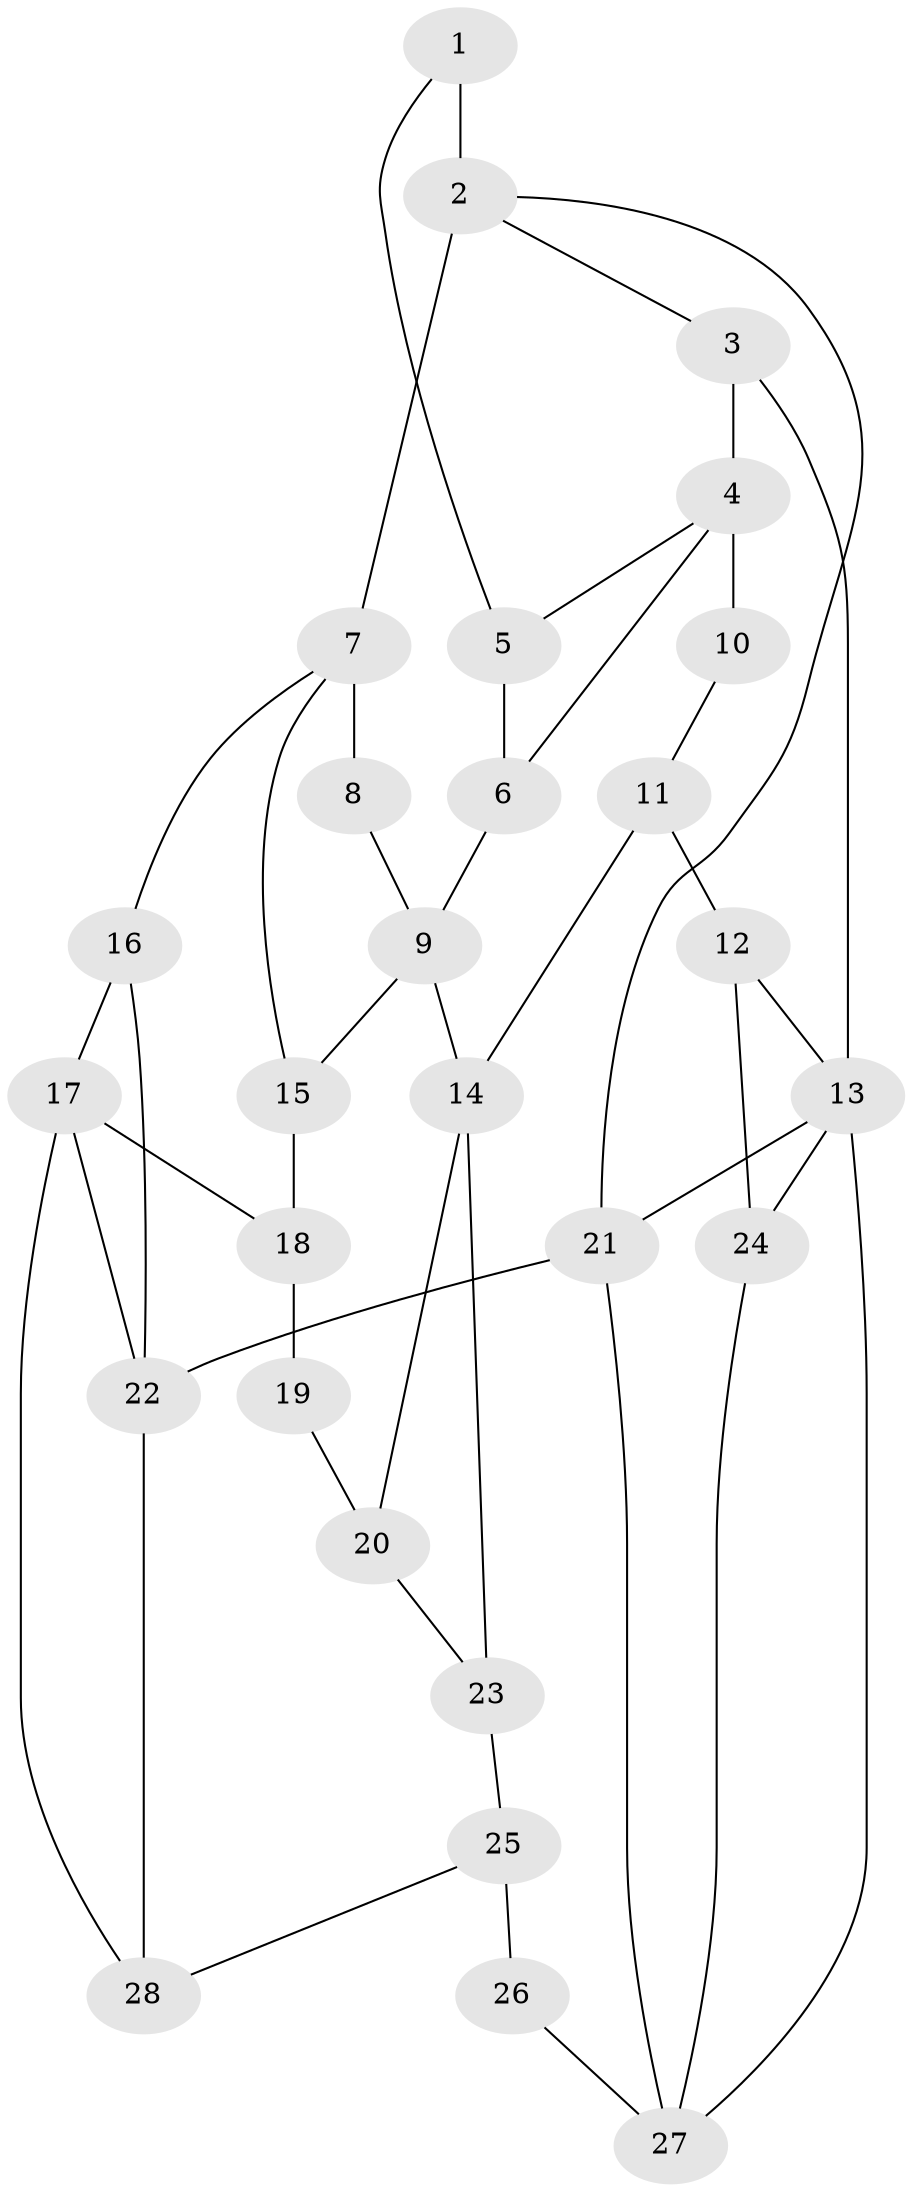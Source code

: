 // original degree distribution, {3: 0.030303030303030304, 6: 0.22727272727272727, 4: 0.25757575757575757, 5: 0.48484848484848486}
// Generated by graph-tools (version 1.1) at 2025/54/03/04/25 22:54:15]
// undirected, 28 vertices, 45 edges
graph export_dot {
  node [color=gray90,style=filled];
  1;
  2;
  3;
  4;
  5;
  6;
  7;
  8;
  9;
  10;
  11;
  12;
  13;
  14;
  15;
  16;
  17;
  18;
  19;
  20;
  21;
  22;
  23;
  24;
  25;
  26;
  27;
  28;
  1 -- 2 [weight=2.0];
  1 -- 5 [weight=1.0];
  2 -- 3 [weight=1.0];
  2 -- 7 [weight=2.0];
  2 -- 21 [weight=1.0];
  3 -- 4 [weight=2.0];
  3 -- 13 [weight=2.0];
  4 -- 5 [weight=1.0];
  4 -- 6 [weight=1.0];
  4 -- 10 [weight=2.0];
  5 -- 6 [weight=1.0];
  6 -- 9 [weight=1.0];
  7 -- 8 [weight=2.0];
  7 -- 15 [weight=1.0];
  7 -- 16 [weight=1.0];
  8 -- 9 [weight=1.0];
  9 -- 14 [weight=2.0];
  9 -- 15 [weight=1.0];
  10 -- 11 [weight=2.0];
  11 -- 12 [weight=2.0];
  11 -- 14 [weight=2.0];
  12 -- 13 [weight=1.0];
  12 -- 24 [weight=1.0];
  13 -- 21 [weight=1.0];
  13 -- 24 [weight=1.0];
  13 -- 27 [weight=2.0];
  14 -- 20 [weight=1.0];
  14 -- 23 [weight=1.0];
  15 -- 18 [weight=1.0];
  16 -- 17 [weight=1.0];
  16 -- 22 [weight=1.0];
  17 -- 18 [weight=2.0];
  17 -- 22 [weight=2.0];
  17 -- 28 [weight=1.0];
  18 -- 19 [weight=2.0];
  19 -- 20 [weight=1.0];
  20 -- 23 [weight=1.0];
  21 -- 22 [weight=2.0];
  21 -- 27 [weight=1.0];
  22 -- 28 [weight=1.0];
  23 -- 25 [weight=1.0];
  24 -- 27 [weight=1.0];
  25 -- 26 [weight=2.0];
  25 -- 28 [weight=1.0];
  26 -- 27 [weight=2.0];
}
